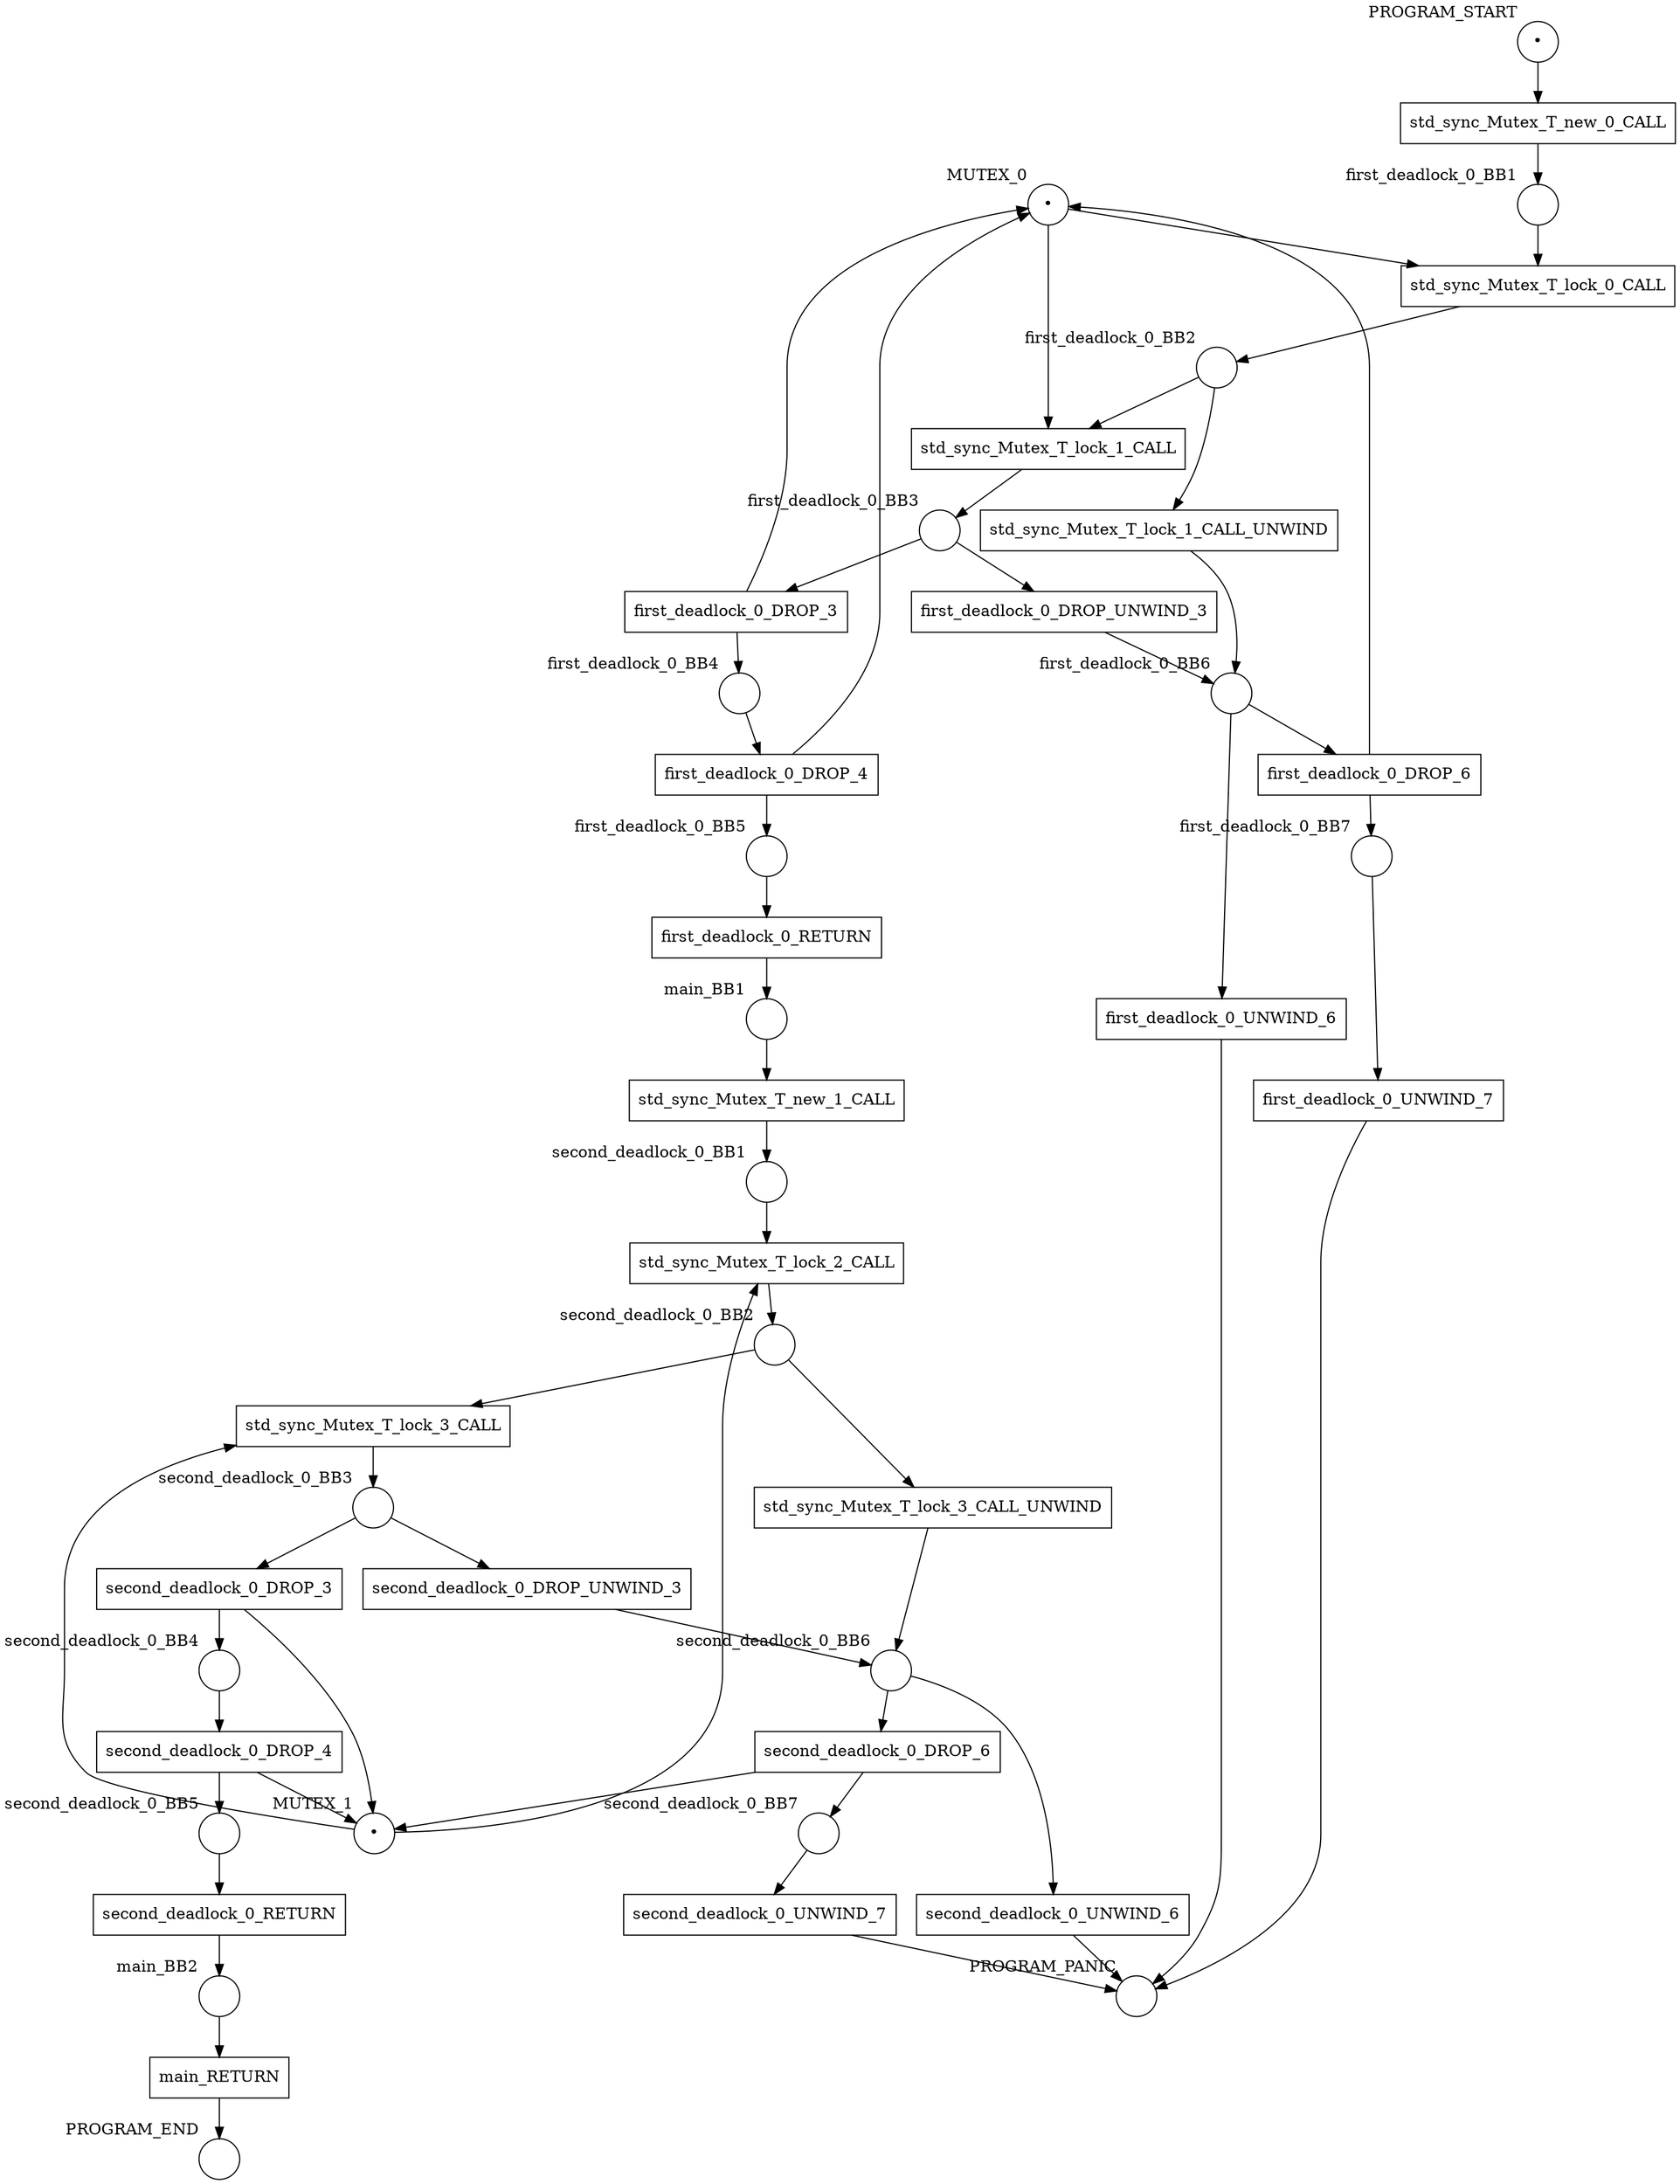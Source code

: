 digraph petrinet {
    MUTEX_0 [shape="circle" xlabel="MUTEX_0" label="•"];
    MUTEX_1 [shape="circle" xlabel="MUTEX_1" label="•"];
    PROGRAM_END [shape="circle" xlabel="PROGRAM_END" label=""];
    PROGRAM_PANIC [shape="circle" xlabel="PROGRAM_PANIC" label=""];
    PROGRAM_START [shape="circle" xlabel="PROGRAM_START" label="•"];
    first_deadlock_0_BB1 [shape="circle" xlabel="first_deadlock_0_BB1" label=""];
    first_deadlock_0_BB2 [shape="circle" xlabel="first_deadlock_0_BB2" label=""];
    first_deadlock_0_BB3 [shape="circle" xlabel="first_deadlock_0_BB3" label=""];
    first_deadlock_0_BB4 [shape="circle" xlabel="first_deadlock_0_BB4" label=""];
    first_deadlock_0_BB5 [shape="circle" xlabel="first_deadlock_0_BB5" label=""];
    first_deadlock_0_BB6 [shape="circle" xlabel="first_deadlock_0_BB6" label=""];
    first_deadlock_0_BB7 [shape="circle" xlabel="first_deadlock_0_BB7" label=""];
    main_BB1 [shape="circle" xlabel="main_BB1" label=""];
    main_BB2 [shape="circle" xlabel="main_BB2" label=""];
    second_deadlock_0_BB1 [shape="circle" xlabel="second_deadlock_0_BB1" label=""];
    second_deadlock_0_BB2 [shape="circle" xlabel="second_deadlock_0_BB2" label=""];
    second_deadlock_0_BB3 [shape="circle" xlabel="second_deadlock_0_BB3" label=""];
    second_deadlock_0_BB4 [shape="circle" xlabel="second_deadlock_0_BB4" label=""];
    second_deadlock_0_BB5 [shape="circle" xlabel="second_deadlock_0_BB5" label=""];
    second_deadlock_0_BB6 [shape="circle" xlabel="second_deadlock_0_BB6" label=""];
    second_deadlock_0_BB7 [shape="circle" xlabel="second_deadlock_0_BB7" label=""];
    first_deadlock_0_DROP_3 [shape="box" xlabel="" label="first_deadlock_0_DROP_3"];
    first_deadlock_0_DROP_4 [shape="box" xlabel="" label="first_deadlock_0_DROP_4"];
    first_deadlock_0_DROP_6 [shape="box" xlabel="" label="first_deadlock_0_DROP_6"];
    first_deadlock_0_DROP_UNWIND_3 [shape="box" xlabel="" label="first_deadlock_0_DROP_UNWIND_3"];
    first_deadlock_0_RETURN [shape="box" xlabel="" label="first_deadlock_0_RETURN"];
    first_deadlock_0_UNWIND_6 [shape="box" xlabel="" label="first_deadlock_0_UNWIND_6"];
    first_deadlock_0_UNWIND_7 [shape="box" xlabel="" label="first_deadlock_0_UNWIND_7"];
    main_RETURN [shape="box" xlabel="" label="main_RETURN"];
    second_deadlock_0_DROP_3 [shape="box" xlabel="" label="second_deadlock_0_DROP_3"];
    second_deadlock_0_DROP_4 [shape="box" xlabel="" label="second_deadlock_0_DROP_4"];
    second_deadlock_0_DROP_6 [shape="box" xlabel="" label="second_deadlock_0_DROP_6"];
    second_deadlock_0_DROP_UNWIND_3 [shape="box" xlabel="" label="second_deadlock_0_DROP_UNWIND_3"];
    second_deadlock_0_RETURN [shape="box" xlabel="" label="second_deadlock_0_RETURN"];
    second_deadlock_0_UNWIND_6 [shape="box" xlabel="" label="second_deadlock_0_UNWIND_6"];
    second_deadlock_0_UNWIND_7 [shape="box" xlabel="" label="second_deadlock_0_UNWIND_7"];
    std_sync_Mutex_T_lock_0_CALL [shape="box" xlabel="" label="std_sync_Mutex_T_lock_0_CALL"];
    std_sync_Mutex_T_lock_1_CALL [shape="box" xlabel="" label="std_sync_Mutex_T_lock_1_CALL"];
    std_sync_Mutex_T_lock_1_CALL_UNWIND [shape="box" xlabel="" label="std_sync_Mutex_T_lock_1_CALL_UNWIND"];
    std_sync_Mutex_T_lock_2_CALL [shape="box" xlabel="" label="std_sync_Mutex_T_lock_2_CALL"];
    std_sync_Mutex_T_lock_3_CALL [shape="box" xlabel="" label="std_sync_Mutex_T_lock_3_CALL"];
    std_sync_Mutex_T_lock_3_CALL_UNWIND [shape="box" xlabel="" label="std_sync_Mutex_T_lock_3_CALL_UNWIND"];
    std_sync_Mutex_T_new_0_CALL [shape="box" xlabel="" label="std_sync_Mutex_T_new_0_CALL"];
    std_sync_Mutex_T_new_1_CALL [shape="box" xlabel="" label="std_sync_Mutex_T_new_1_CALL"];
    MUTEX_0 -> std_sync_Mutex_T_lock_0_CALL;
    MUTEX_0 -> std_sync_Mutex_T_lock_1_CALL;
    MUTEX_1 -> std_sync_Mutex_T_lock_2_CALL;
    MUTEX_1 -> std_sync_Mutex_T_lock_3_CALL;
    PROGRAM_START -> std_sync_Mutex_T_new_0_CALL;
    first_deadlock_0_BB1 -> std_sync_Mutex_T_lock_0_CALL;
    first_deadlock_0_BB2 -> std_sync_Mutex_T_lock_1_CALL;
    first_deadlock_0_BB2 -> std_sync_Mutex_T_lock_1_CALL_UNWIND;
    first_deadlock_0_BB3 -> first_deadlock_0_DROP_3;
    first_deadlock_0_BB3 -> first_deadlock_0_DROP_UNWIND_3;
    first_deadlock_0_BB4 -> first_deadlock_0_DROP_4;
    first_deadlock_0_BB5 -> first_deadlock_0_RETURN;
    first_deadlock_0_BB6 -> first_deadlock_0_DROP_6;
    first_deadlock_0_BB6 -> first_deadlock_0_UNWIND_6;
    first_deadlock_0_BB7 -> first_deadlock_0_UNWIND_7;
    main_BB1 -> std_sync_Mutex_T_new_1_CALL;
    main_BB2 -> main_RETURN;
    second_deadlock_0_BB1 -> std_sync_Mutex_T_lock_2_CALL;
    second_deadlock_0_BB2 -> std_sync_Mutex_T_lock_3_CALL;
    second_deadlock_0_BB2 -> std_sync_Mutex_T_lock_3_CALL_UNWIND;
    second_deadlock_0_BB3 -> second_deadlock_0_DROP_3;
    second_deadlock_0_BB3 -> second_deadlock_0_DROP_UNWIND_3;
    second_deadlock_0_BB4 -> second_deadlock_0_DROP_4;
    second_deadlock_0_BB5 -> second_deadlock_0_RETURN;
    second_deadlock_0_BB6 -> second_deadlock_0_DROP_6;
    second_deadlock_0_BB6 -> second_deadlock_0_UNWIND_6;
    second_deadlock_0_BB7 -> second_deadlock_0_UNWIND_7;
    first_deadlock_0_DROP_3 -> MUTEX_0;
    first_deadlock_0_DROP_3 -> first_deadlock_0_BB4;
    first_deadlock_0_DROP_4 -> MUTEX_0;
    first_deadlock_0_DROP_4 -> first_deadlock_0_BB5;
    first_deadlock_0_DROP_6 -> MUTEX_0;
    first_deadlock_0_DROP_6 -> first_deadlock_0_BB7;
    first_deadlock_0_DROP_UNWIND_3 -> first_deadlock_0_BB6;
    first_deadlock_0_RETURN -> main_BB1;
    first_deadlock_0_UNWIND_6 -> PROGRAM_PANIC;
    first_deadlock_0_UNWIND_7 -> PROGRAM_PANIC;
    main_RETURN -> PROGRAM_END;
    second_deadlock_0_DROP_3 -> MUTEX_1;
    second_deadlock_0_DROP_3 -> second_deadlock_0_BB4;
    second_deadlock_0_DROP_4 -> MUTEX_1;
    second_deadlock_0_DROP_4 -> second_deadlock_0_BB5;
    second_deadlock_0_DROP_6 -> MUTEX_1;
    second_deadlock_0_DROP_6 -> second_deadlock_0_BB7;
    second_deadlock_0_DROP_UNWIND_3 -> second_deadlock_0_BB6;
    second_deadlock_0_RETURN -> main_BB2;
    second_deadlock_0_UNWIND_6 -> PROGRAM_PANIC;
    second_deadlock_0_UNWIND_7 -> PROGRAM_PANIC;
    std_sync_Mutex_T_lock_0_CALL -> first_deadlock_0_BB2;
    std_sync_Mutex_T_lock_1_CALL -> first_deadlock_0_BB3;
    std_sync_Mutex_T_lock_1_CALL_UNWIND -> first_deadlock_0_BB6;
    std_sync_Mutex_T_lock_2_CALL -> second_deadlock_0_BB2;
    std_sync_Mutex_T_lock_3_CALL -> second_deadlock_0_BB3;
    std_sync_Mutex_T_lock_3_CALL_UNWIND -> second_deadlock_0_BB6;
    std_sync_Mutex_T_new_0_CALL -> first_deadlock_0_BB1;
    std_sync_Mutex_T_new_1_CALL -> second_deadlock_0_BB1;
}
